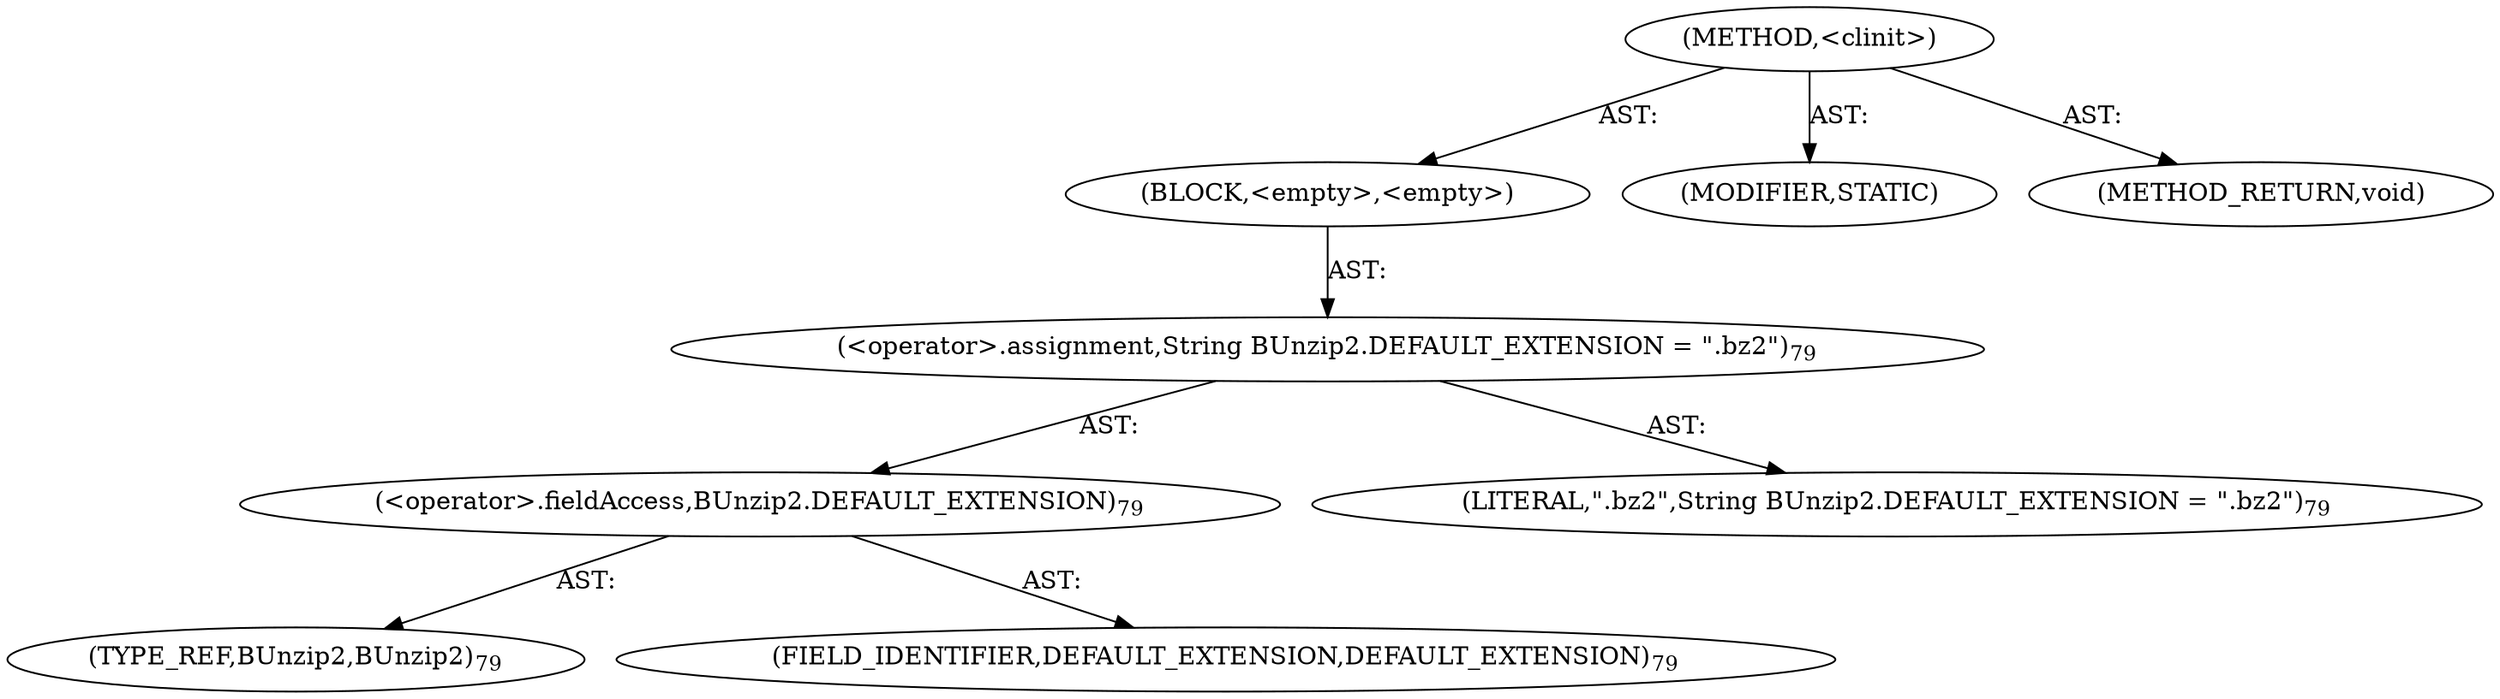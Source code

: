 digraph "&lt;clinit&gt;" {  
"111669149699" [label = <(METHOD,&lt;clinit&gt;)> ]
"25769803801" [label = <(BLOCK,&lt;empty&gt;,&lt;empty&gt;)> ]
"30064771140" [label = <(&lt;operator&gt;.assignment,String BUnzip2.DEFAULT_EXTENSION = &quot;.bz2&quot;)<SUB>79</SUB>> ]
"30064771141" [label = <(&lt;operator&gt;.fieldAccess,BUnzip2.DEFAULT_EXTENSION)<SUB>79</SUB>> ]
"180388626433" [label = <(TYPE_REF,BUnzip2,BUnzip2)<SUB>79</SUB>> ]
"55834574850" [label = <(FIELD_IDENTIFIER,DEFAULT_EXTENSION,DEFAULT_EXTENSION)<SUB>79</SUB>> ]
"90194313237" [label = <(LITERAL,&quot;.bz2&quot;,String BUnzip2.DEFAULT_EXTENSION = &quot;.bz2&quot;)<SUB>79</SUB>> ]
"133143986184" [label = <(MODIFIER,STATIC)> ]
"128849018883" [label = <(METHOD_RETURN,void)> ]
  "111669149699" -> "25769803801"  [ label = "AST: "] 
  "111669149699" -> "133143986184"  [ label = "AST: "] 
  "111669149699" -> "128849018883"  [ label = "AST: "] 
  "25769803801" -> "30064771140"  [ label = "AST: "] 
  "30064771140" -> "30064771141"  [ label = "AST: "] 
  "30064771140" -> "90194313237"  [ label = "AST: "] 
  "30064771141" -> "180388626433"  [ label = "AST: "] 
  "30064771141" -> "55834574850"  [ label = "AST: "] 
}
